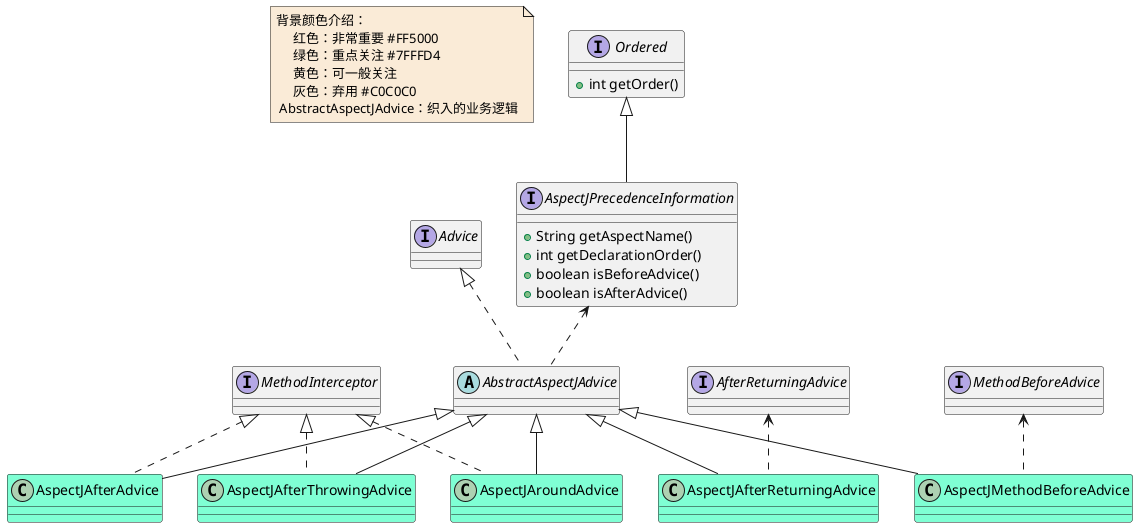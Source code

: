 @startuml

note  as N1 #FAEBD7
   背景颜色介绍：
        红色：非常重要 #FF5000
        绿色：重点关注 #7FFFD4
        黄色：可一般关注
        灰色：弃用 #C0C0C0
    AbstractAspectJAdvice：织入的业务逻辑
end note

abstract class AbstractAspectJAdvice
interface Advice
class AspectJAfterAdvice #7FFFD4
class AspectJAfterReturningAdvice #7FFFD4
class AspectJAfterThrowingAdvice #7FFFD4
class AspectJAroundAdvice #7FFFD4
class AspectJMethodBeforeAdvice #7FFFD4
interface AspectJPrecedenceInformation
AspectJPrecedenceInformation : +String getAspectName()
AspectJPrecedenceInformation : +int getDeclarationOrder()
AspectJPrecedenceInformation : +boolean isBeforeAdvice()
AspectJPrecedenceInformation : +boolean isAfterAdvice()
interface MethodInterceptor

interface AfterReturningAdvice

interface MethodBeforeAdvice

interface Ordered
Ordered : +int getOrder()



AbstractAspectJAdvice <|-- AspectJAfterAdvice
AbstractAspectJAdvice <|-- AspectJAfterReturningAdvice
AbstractAspectJAdvice <|-- AspectJAroundAdvice
AbstractAspectJAdvice <|-- AspectJAfterThrowingAdvice
AbstractAspectJAdvice <|-- AspectJMethodBeforeAdvice


Advice <|.. AbstractAspectJAdvice

AfterReturningAdvice <.. AspectJAfterReturningAdvice


AspectJPrecedenceInformation <.. AbstractAspectJAdvice


MethodBeforeAdvice <.. AspectJMethodBeforeAdvice

MethodInterceptor <|.. AspectJAfterAdvice
MethodInterceptor <|.. AspectJAfterThrowingAdvice
MethodInterceptor <|.. AspectJAroundAdvice


Ordered <|-- AspectJPrecedenceInformation



@enduml